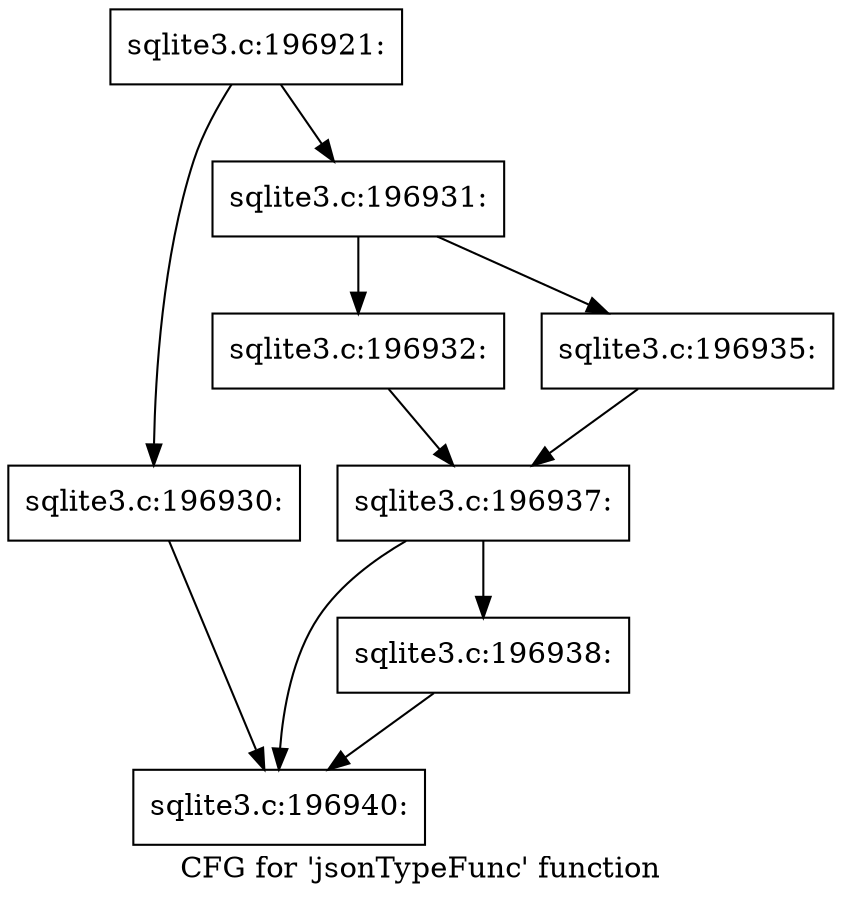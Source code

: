 digraph "CFG for 'jsonTypeFunc' function" {
	label="CFG for 'jsonTypeFunc' function";

	Node0x55c0fa8dba10 [shape=record,label="{sqlite3.c:196921:}"];
	Node0x55c0fa8dba10 -> Node0x55c0fa8e3a30;
	Node0x55c0fa8dba10 -> Node0x55c0fa8e3a80;
	Node0x55c0fa8e3a30 [shape=record,label="{sqlite3.c:196930:}"];
	Node0x55c0fa8e3a30 -> Node0x55c0fa8e5040;
	Node0x55c0fa8e3a80 [shape=record,label="{sqlite3.c:196931:}"];
	Node0x55c0fa8e3a80 -> Node0x55c0fa8e3e80;
	Node0x55c0fa8e3a80 -> Node0x55c0fa8e3f20;
	Node0x55c0fa8e3e80 [shape=record,label="{sqlite3.c:196932:}"];
	Node0x55c0fa8e3e80 -> Node0x55c0fa8e3ed0;
	Node0x55c0fa8e3f20 [shape=record,label="{sqlite3.c:196935:}"];
	Node0x55c0fa8e3f20 -> Node0x55c0fa8e3ed0;
	Node0x55c0fa8e3ed0 [shape=record,label="{sqlite3.c:196937:}"];
	Node0x55c0fa8e3ed0 -> Node0x55c0fa8e4ff0;
	Node0x55c0fa8e3ed0 -> Node0x55c0fa8e5040;
	Node0x55c0fa8e4ff0 [shape=record,label="{sqlite3.c:196938:}"];
	Node0x55c0fa8e4ff0 -> Node0x55c0fa8e5040;
	Node0x55c0fa8e5040 [shape=record,label="{sqlite3.c:196940:}"];
}
